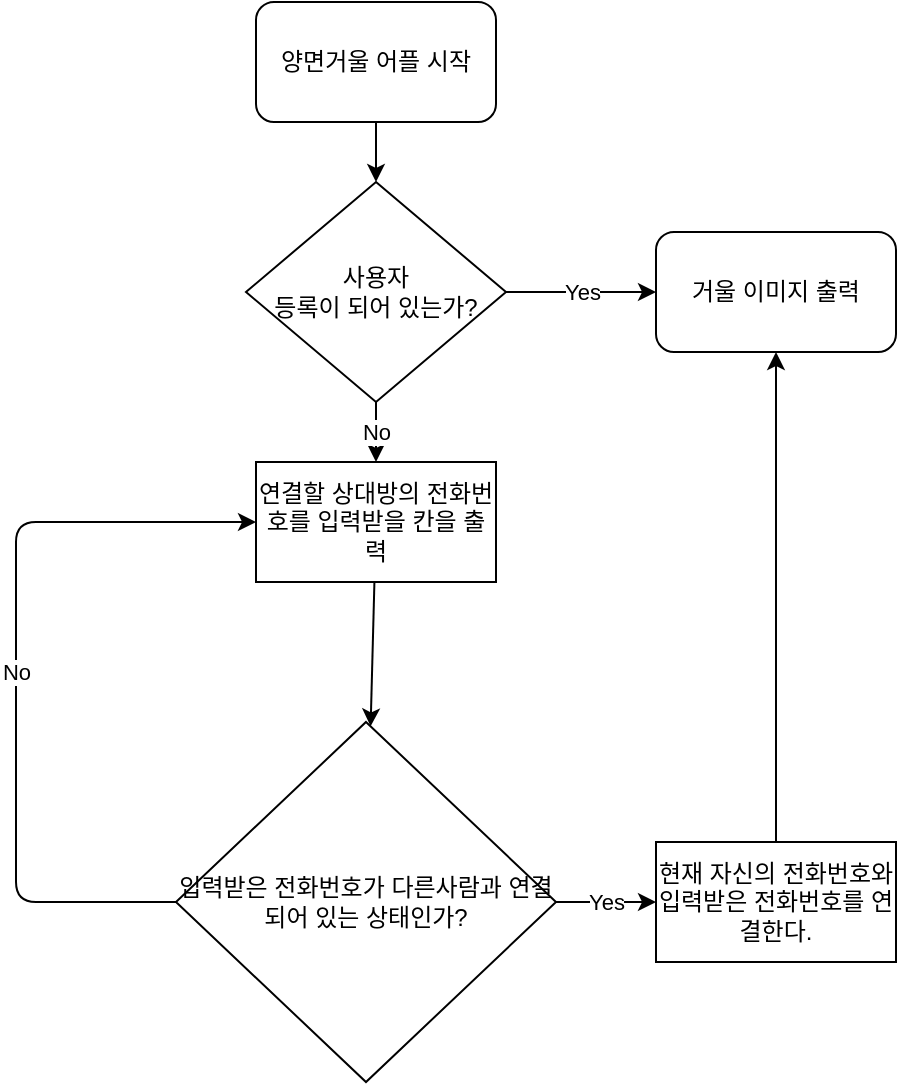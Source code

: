 <mxfile version="12.0.2" pages="1"><diagram id="g5C6ytE4WYMjvb2_8mMO" name="Page-1"><mxGraphModel dx="1038" dy="531" grid="1" gridSize="10" guides="1" tooltips="1" connect="1" arrows="1" fold="1" page="1" pageScale="1" pageWidth="827" pageHeight="1169" math="0" shadow="0"><root><mxCell id="0"/><mxCell id="1" parent="0"/><mxCell id="kSccWfb5GYN7Fu_OjrD2-2" value="사용자 &lt;br&gt;등록이 되어 있는가?" style="rhombus;whiteSpace=wrap;html=1;" vertex="1" parent="1"><mxGeometry x="275" y="220" width="130" height="110" as="geometry"/></mxCell><mxCell id="kSccWfb5GYN7Fu_OjrD2-4" value="양면거울 어플 시작" style="rounded=1;whiteSpace=wrap;html=1;" vertex="1" parent="1"><mxGeometry x="280" y="130" width="120" height="60" as="geometry"/></mxCell><mxCell id="kSccWfb5GYN7Fu_OjrD2-5" value="Yes" style="endArrow=classic;html=1;" edge="1" parent="1" source="kSccWfb5GYN7Fu_OjrD2-2" target="kSccWfb5GYN7Fu_OjrD2-7"><mxGeometry width="50" height="50" relative="1" as="geometry"><mxPoint x="280" y="420" as="sourcePoint"/><mxPoint x="480" y="280" as="targetPoint"/></mxGeometry></mxCell><mxCell id="kSccWfb5GYN7Fu_OjrD2-6" value="" style="endArrow=classic;html=1;" edge="1" parent="1" source="kSccWfb5GYN7Fu_OjrD2-4" target="kSccWfb5GYN7Fu_OjrD2-2"><mxGeometry width="50" height="50" relative="1" as="geometry"><mxPoint x="280" y="410" as="sourcePoint"/><mxPoint x="330" y="360" as="targetPoint"/></mxGeometry></mxCell><mxCell id="kSccWfb5GYN7Fu_OjrD2-7" value="거울 이미지 출력" style="rounded=1;whiteSpace=wrap;html=1;" vertex="1" parent="1"><mxGeometry x="480" y="245" width="120" height="60" as="geometry"/></mxCell><mxCell id="kSccWfb5GYN7Fu_OjrD2-10" value="연결할 상대방의 전화번호를 입력받을 칸을 출력" style="rounded=0;whiteSpace=wrap;html=1;" vertex="1" parent="1"><mxGeometry x="280" y="360" width="120" height="60" as="geometry"/></mxCell><mxCell id="kSccWfb5GYN7Fu_OjrD2-11" value="No" style="endArrow=classic;html=1;" edge="1" parent="1" source="kSccWfb5GYN7Fu_OjrD2-2" target="kSccWfb5GYN7Fu_OjrD2-10"><mxGeometry width="50" height="50" relative="1" as="geometry"><mxPoint x="280" y="490" as="sourcePoint"/><mxPoint x="330" y="440" as="targetPoint"/></mxGeometry></mxCell><mxCell id="kSccWfb5GYN7Fu_OjrD2-12" value="입력받은 전화번호가 다른사람과 연결되어 있는 상태인가?&lt;br&gt;" style="rhombus;whiteSpace=wrap;html=1;" vertex="1" parent="1"><mxGeometry x="240" y="490" width="190" height="180" as="geometry"/></mxCell><mxCell id="kSccWfb5GYN7Fu_OjrD2-13" value="" style="endArrow=classic;html=1;" edge="1" parent="1" source="kSccWfb5GYN7Fu_OjrD2-10" target="kSccWfb5GYN7Fu_OjrD2-12"><mxGeometry width="50" height="50" relative="1" as="geometry"><mxPoint x="240" y="740" as="sourcePoint"/><mxPoint x="290" y="690" as="targetPoint"/></mxGeometry></mxCell><mxCell id="kSccWfb5GYN7Fu_OjrD2-15" value="No" style="endArrow=classic;html=1;" edge="1" parent="1" source="kSccWfb5GYN7Fu_OjrD2-12" target="kSccWfb5GYN7Fu_OjrD2-10"><mxGeometry width="50" height="50" relative="1" as="geometry"><mxPoint x="170" y="610" as="sourcePoint"/><mxPoint x="290" y="690" as="targetPoint"/><Array as="points"><mxPoint x="160" y="580"/><mxPoint x="160" y="390"/></Array></mxGeometry></mxCell><mxCell id="kSccWfb5GYN7Fu_OjrD2-16" value="현재 자신의 전화번호와 입력받은 전화번호를 연결한다." style="rounded=0;whiteSpace=wrap;html=1;" vertex="1" parent="1"><mxGeometry x="480" y="550" width="120" height="60" as="geometry"/></mxCell><mxCell id="kSccWfb5GYN7Fu_OjrD2-17" value="Yes" style="endArrow=classic;html=1;" edge="1" parent="1" source="kSccWfb5GYN7Fu_OjrD2-12" target="kSccWfb5GYN7Fu_OjrD2-16"><mxGeometry width="50" height="50" relative="1" as="geometry"><mxPoint x="150" y="740" as="sourcePoint"/><mxPoint x="200" y="690" as="targetPoint"/></mxGeometry></mxCell><mxCell id="kSccWfb5GYN7Fu_OjrD2-18" value="" style="endArrow=classic;html=1;" edge="1" parent="1" source="kSccWfb5GYN7Fu_OjrD2-16" target="kSccWfb5GYN7Fu_OjrD2-7"><mxGeometry width="50" height="50" relative="1" as="geometry"><mxPoint x="150" y="740" as="sourcePoint"/><mxPoint x="200" y="690" as="targetPoint"/></mxGeometry></mxCell></root></mxGraphModel></diagram></mxfile>